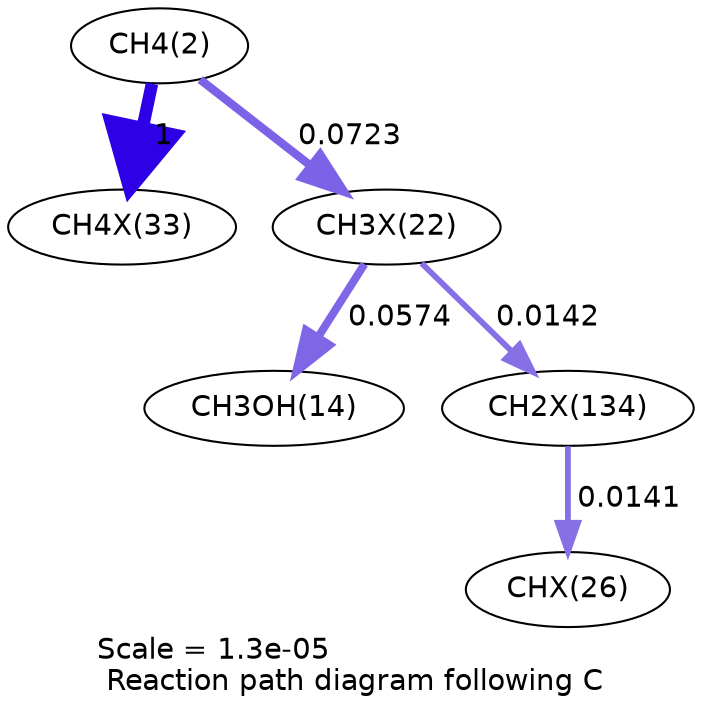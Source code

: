 digraph reaction_paths {
center=1;
s4 -> s53[fontname="Helvetica", penwidth=6, arrowsize=3, color="0.7, 1.5, 0.9"
, label=" 1"];
s4 -> s47[fontname="Helvetica", penwidth=4.02, arrowsize=2.01, color="0.7, 0.572, 0.9"
, label=" 0.0723"];
s47 -> s16[fontname="Helvetica", penwidth=3.84, arrowsize=1.92, color="0.7, 0.557, 0.9"
, label=" 0.0574"];
s47 -> s68[fontname="Helvetica", penwidth=2.79, arrowsize=1.39, color="0.7, 0.514, 0.9"
, label=" 0.0142"];
s68 -> s51[fontname="Helvetica", penwidth=2.78, arrowsize=1.39, color="0.7, 0.514, 0.9"
, label=" 0.0141"];
s4 [ fontname="Helvetica", label="CH4(2)"];
s16 [ fontname="Helvetica", label="CH3OH(14)"];
s47 [ fontname="Helvetica", label="CH3X(22)"];
s51 [ fontname="Helvetica", label="CHX(26)"];
s53 [ fontname="Helvetica", label="CH4X(33)"];
s68 [ fontname="Helvetica", label="CH2X(134)"];
 label = "Scale = 1.3e-05\l Reaction path diagram following C";
 fontname = "Helvetica";
}

